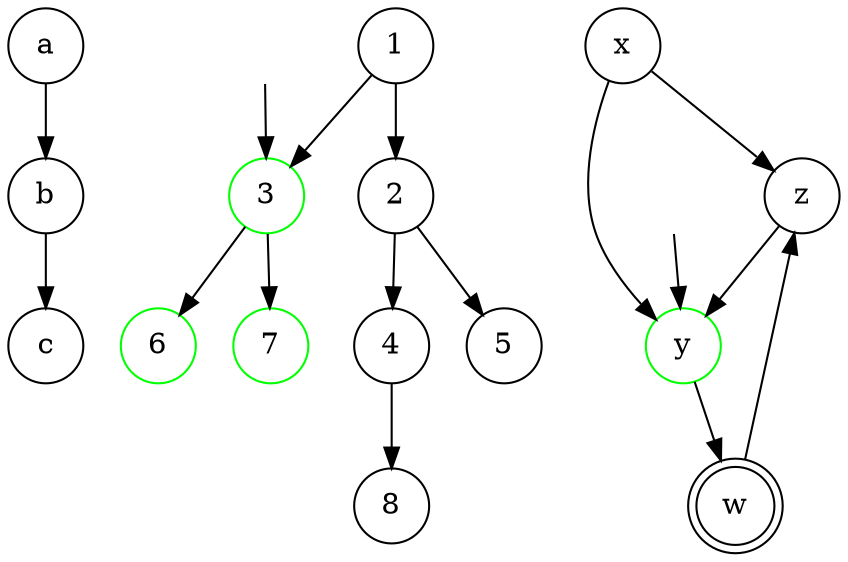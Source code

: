 digraph mem {
b [ shape = circle];
c [ shape = circle];
b -> { c};
a [ shape = circle];
b [ shape = circle];
a -> { b};
4 [ shape = circle];
8 [ shape = circle];
4 -> { 8};
3 [ color = green , shape = circle];
6 [ color = green , shape = circle];
7 [ color = green , shape = circle];
3 -> { 6 7};
2 [ shape = circle];
4 [ shape = circle];
5 [ shape = circle];
2 -> { 4 5};
1 [ shape = circle];
2 [ shape = circle];
3 [ color = green , shape = circle];
1 -> { 2 3};
z [ shape = circle];
y [ color = green , shape = circle];
z -> { y};
w [ shape = doublecircle];
z [ shape = circle];
w -> { z};
y [ color = green , shape = circle];
w [ shape = doublecircle];
y -> { w};
x [ shape = circle];
y [ color = green , shape = circle];
z [ shape = circle];
x -> { y z};
hidden0 [shape = plaintext , label = ""];hidden0 -> 3
hidden1 [shape = plaintext , label = ""];hidden1 -> y
}
